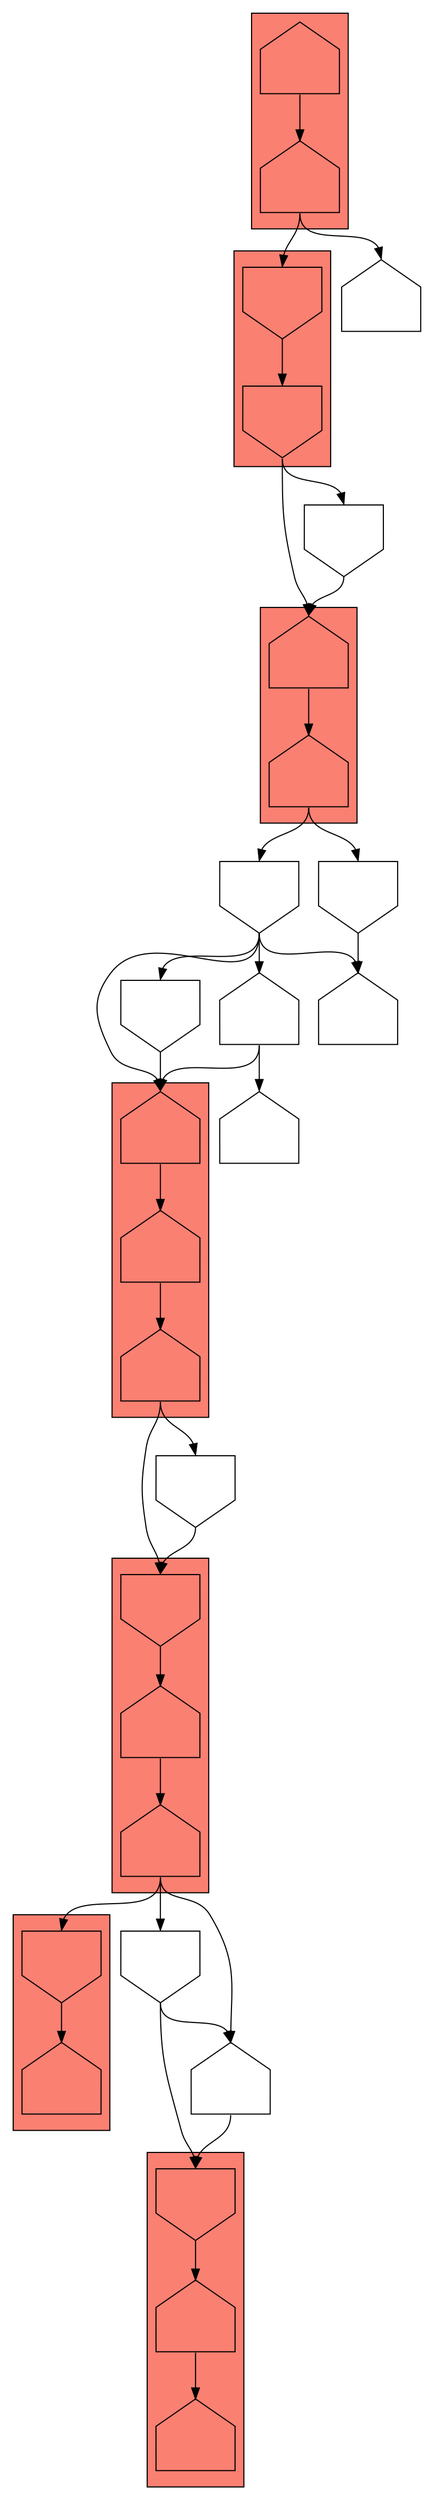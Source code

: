 digraph asm {
	edge [headport=n,tailport=s];
subgraph cluster_C9531_6509_5055 {
	9531 [label="",height=1,width=1,shape=invhouse];
	6509 [label="",height=1,width=1,shape=house];
	5055 [label="",height=1,width=1,shape=house];
	style=filled;
	fillcolor=salmon;
}
subgraph cluster_C12519_13169 {
	12519 [label="",height=1,width=1,shape=invhouse];
	13169 [label="",height=1,width=1,shape=house];
	style=filled;
	fillcolor=salmon;
}
subgraph cluster_C20574_4313_3487 {
	20574 [label="",height=1,width=1,shape=invhouse];
	4313 [label="",height=1,width=1,shape=house];
	3487 [label="",height=1,width=1,shape=house];
	style=filled;
	fillcolor=salmon;
}
subgraph cluster_C12198_13740_12628 {
	12198 [label="",height=1,width=1,shape=house];
	13740 [label="",height=1,width=1,shape=house];
	12628 [label="",height=1,width=1,shape=house];
	style=filled;
	fillcolor=salmon;
}
subgraph cluster_C6802_9233 {
	6802 [label="",height=1,width=1,shape=house];
	9233 [label="",height=1,width=1,shape=house];
	style=filled;
	fillcolor=salmon;
}
subgraph cluster_C7001_2837 {
	7001 [label="",height=1,width=1,shape=invhouse];
	2837 [label="",height=1,width=1,shape=invhouse];
	style=filled;
	fillcolor=salmon;
}
subgraph cluster_C13277_4617 {
	13277 [label="",height=1,width=1,shape=house];
	4617 [label="",height=1,width=1,shape=house];
	style=filled;
	fillcolor=salmon;
}
	12525 [label="",height=1,width=1,shape=invhouse];
	13188 [label="",height=1,width=1,shape=house];
	14444 [label="",height=1,width=1,shape=invhouse];
	10758 [label="",height=1,width=1,shape=house];
	16130 [label="",height=1,width=1,shape=house];
	19387 [label="",height=1,width=1,shape=invhouse];
	10767 [label="",height=1,width=1,shape=invhouse];
	13133 [label="",height=1,width=1,shape=house];
	9861 [label="",height=1,width=1,shape=invhouse];
	15877 [label="",height=1,width=1,shape=invhouse];
	13899 [label="",height=1,width=1,shape=house];
	9531 -> 6509
	6509 -> 5055
	5055 -> 12519
	5055 -> 12525
	5055 -> 13188
	12519 -> 13169
	12525 -> 13188
	12525 -> 20574
	13188 -> 20574
	20574 -> 4313
	4313 -> 3487
	12628 -> 9531
	12628 -> 14444
	14444 -> 9531
	13740 -> 12628
	12198 -> 13740
	10758 -> 12198
	10758 -> 16130
	19387 -> 10758
	19387 -> 10767
	19387 -> 12198
	19387 -> 13133
	10767 -> 12198
	9861 -> 13133
	9233 -> 9861
	9233 -> 19387
	6802 -> 9233
	2837 -> 6802
	2837 -> 15877
	15877 -> 6802
	7001 -> 2837
	4617 -> 7001
	4617 -> 13899
	13277 -> 4617
}